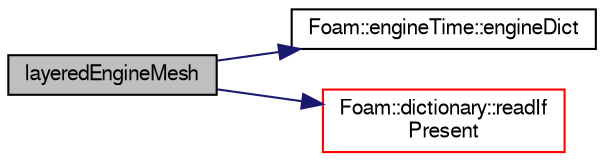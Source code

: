 digraph "layeredEngineMesh"
{
  bgcolor="transparent";
  edge [fontname="FreeSans",fontsize="10",labelfontname="FreeSans",labelfontsize="10"];
  node [fontname="FreeSans",fontsize="10",shape=record];
  rankdir="LR";
  Node0 [label="layeredEngineMesh",height=0.2,width=0.4,color="black", fillcolor="grey75", style="filled", fontcolor="black"];
  Node0 -> Node1 [color="midnightblue",fontsize="10",style="solid",fontname="FreeSans"];
  Node1 [label="Foam::engineTime::engineDict",height=0.2,width=0.4,color="black",URL="$a21822.html#a5f0eabe48d9bea5147810ffe806fd28e",tooltip="Return the engine geometry dictionary. "];
  Node0 -> Node2 [color="midnightblue",fontsize="10",style="solid",fontname="FreeSans"];
  Node2 [label="Foam::dictionary::readIf\lPresent",height=0.2,width=0.4,color="red",URL="$a26014.html#ad4bd008e6ee208313f2c3a963ee1170d",tooltip="Find an entry if present, and assign to T. "];
}
